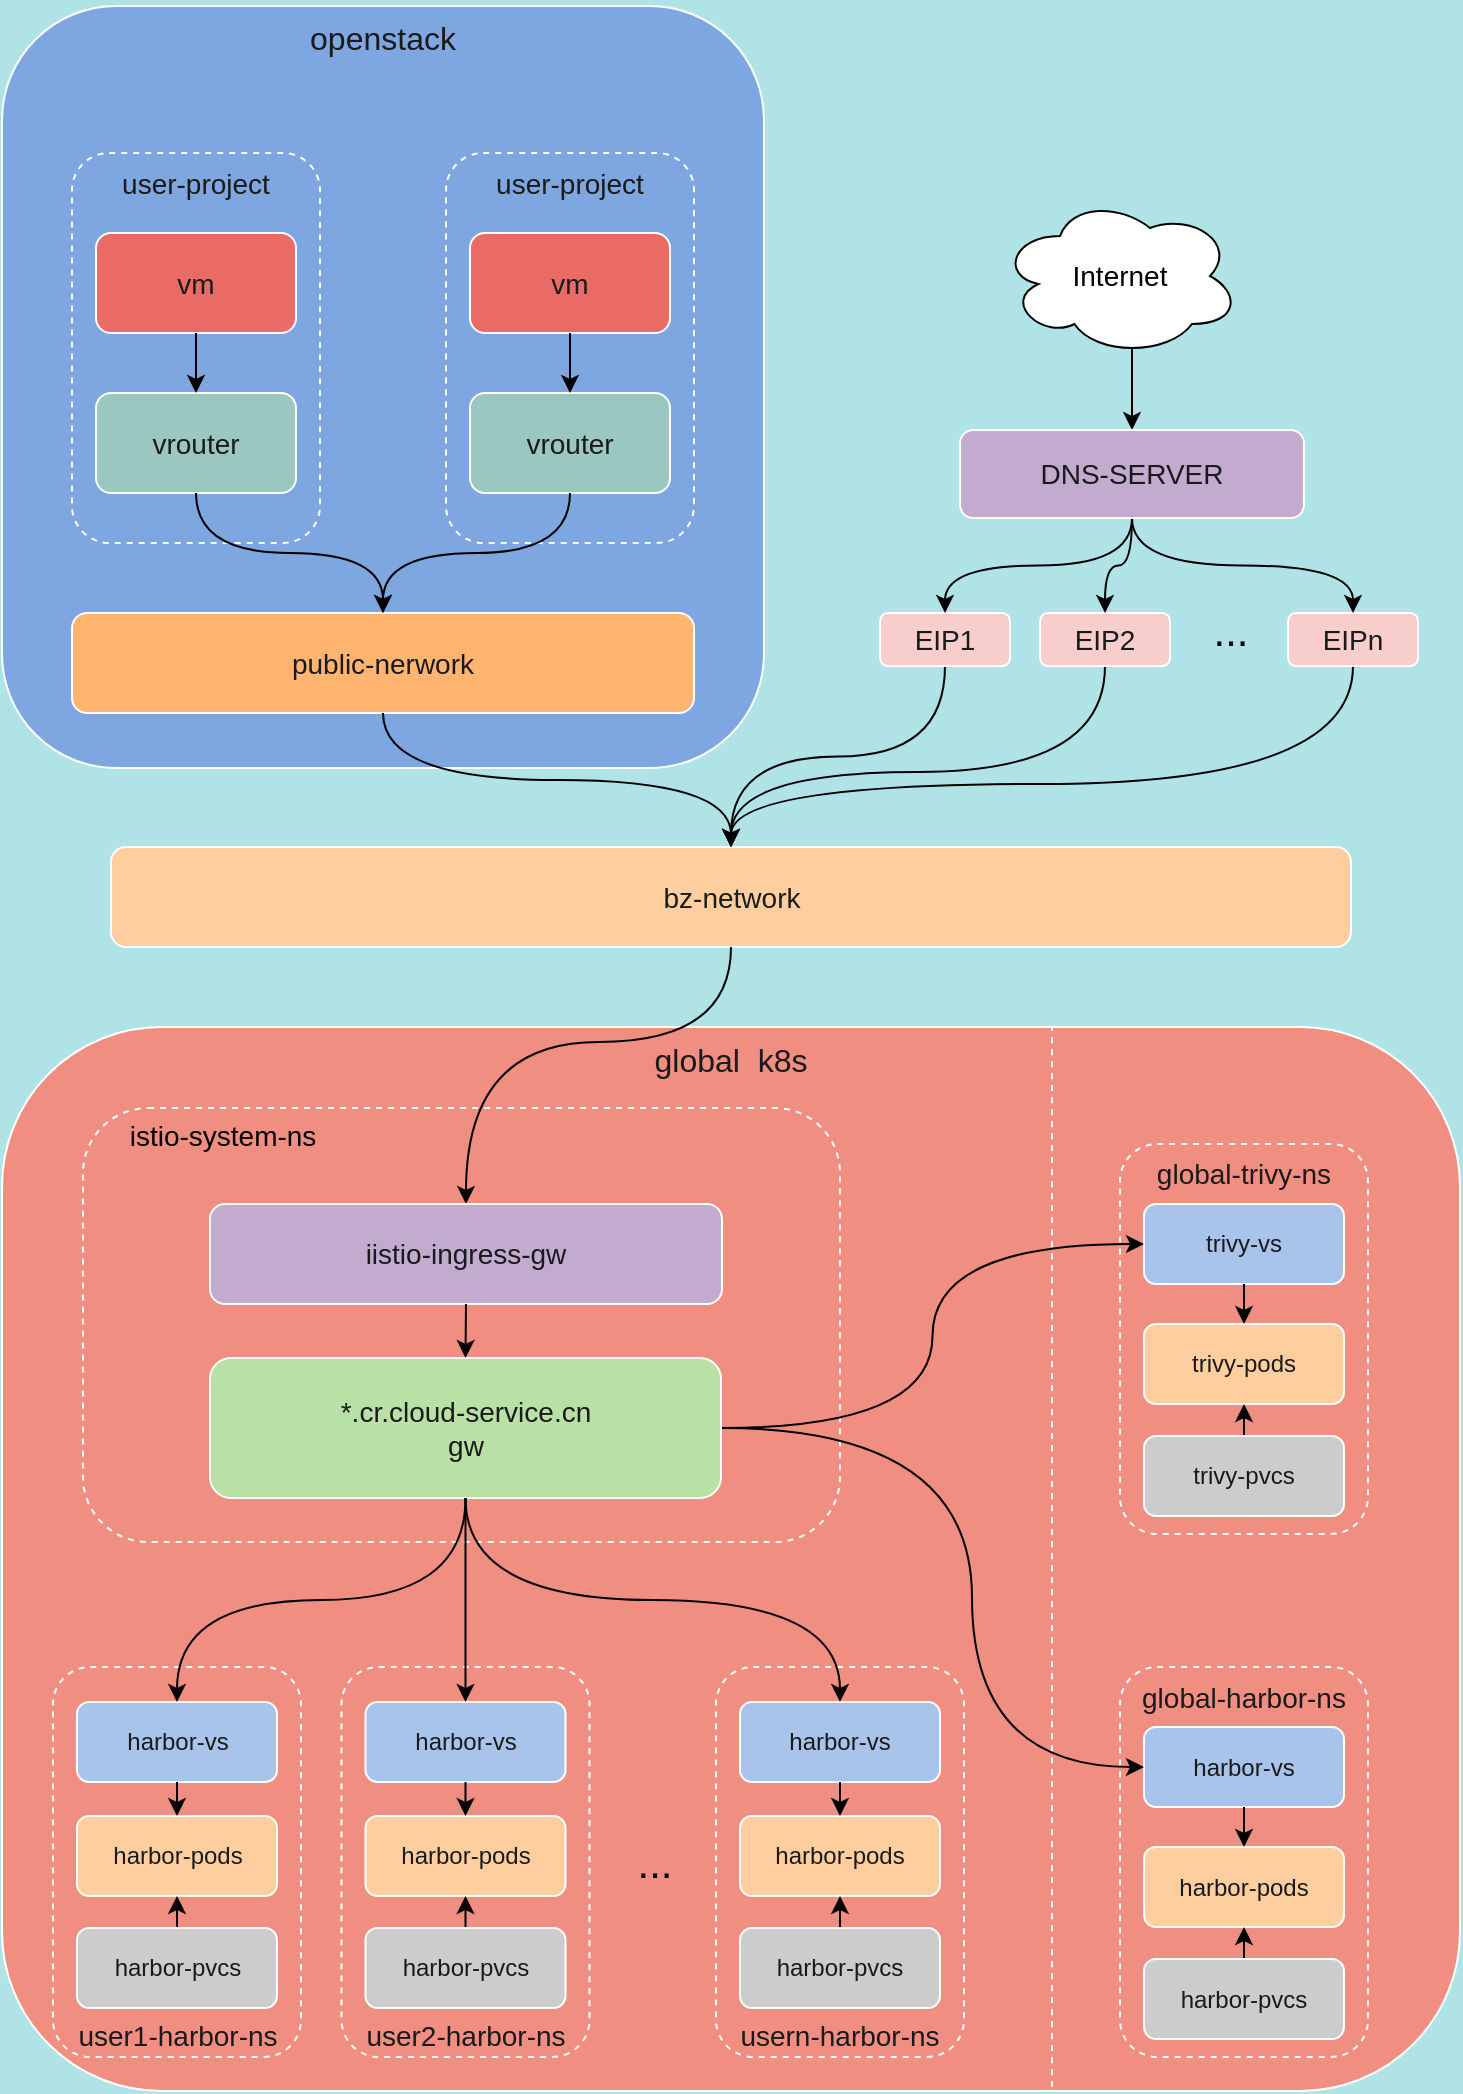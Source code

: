 <mxfile version="20.5.3" type="github">
  <diagram id="Bw5U5ilo471GasQTLUOP" name="第 1 页">
    <mxGraphModel dx="1426" dy="2053" grid="0" gridSize="10" guides="1" tooltips="1" connect="1" arrows="1" fold="1" page="0" pageScale="1" pageWidth="1169" pageHeight="827" background="#B0E3E6" math="0" shadow="0">
      <root>
        <mxCell id="0" />
        <mxCell id="1" parent="0" />
        <mxCell id="ASyyucTeVJ42tLMGHk16-154" value="" style="group" vertex="1" connectable="0" parent="1">
          <mxGeometry x="230" y="-961" width="729" height="1045.5" as="geometry" />
        </mxCell>
        <mxCell id="jF7H6Y1LhgNsABGmbEs7-26" value="global &amp;nbsp;k8s" style="rounded=1;whiteSpace=wrap;html=1;fontSize=16;verticalAlign=top;fillColor=#F08E81;strokeColor=#FFFFFF;fontColor=#1A1A1A;movable=1;resizable=1;rotatable=1;deletable=1;editable=1;connectable=1;container=0;" parent="ASyyucTeVJ42tLMGHk16-154" vertex="1">
          <mxGeometry y="513.5" width="729" height="532" as="geometry" />
        </mxCell>
        <mxCell id="jF7H6Y1LhgNsABGmbEs7-3" value="&lt;font style=&quot;font-size: 16px;&quot;&gt;openstack&lt;/font&gt;" style="whiteSpace=wrap;html=1;aspect=fixed;align=center;verticalAlign=top;rounded=1;fillColor=#7EA6E0;strokeColor=#FFFFFF;fontColor=#1A1A1A;movable=1;resizable=1;rotatable=1;deletable=1;editable=1;connectable=1;container=0;" parent="ASyyucTeVJ42tLMGHk16-154" vertex="1">
          <mxGeometry y="3" width="381" height="381" as="geometry" />
        </mxCell>
        <mxCell id="ASyyucTeVJ42tLMGHk16-22" value="..." style="text;html=1;resizable=0;autosize=1;align=center;verticalAlign=middle;points=[];fillColor=none;strokeColor=none;rounded=1;fontSize=21;horizontal=1;" vertex="1" parent="ASyyucTeVJ42tLMGHk16-154">
          <mxGeometry x="308" y="912.5" width="36" height="37" as="geometry" />
        </mxCell>
        <mxCell id="ASyyucTeVJ42tLMGHk16-31" value="" style="endArrow=none;dashed=1;html=1;rounded=1;strokeWidth=1;fontSize=8;strokeColor=#FFFFFF;curved=1;" edge="1" parent="ASyyucTeVJ42tLMGHk16-154">
          <mxGeometry width="50" height="50" relative="1" as="geometry">
            <mxPoint x="525" y="1043.5" as="sourcePoint" />
            <mxPoint x="525" y="513" as="targetPoint" />
          </mxGeometry>
        </mxCell>
        <mxCell id="ASyyucTeVJ42tLMGHk16-50" value="" style="group;rounded=1;" vertex="1" connectable="0" parent="ASyyucTeVJ42tLMGHk16-154">
          <mxGeometry x="559" y="833.5" width="124" height="195" as="geometry" />
        </mxCell>
        <mxCell id="ASyyucTeVJ42tLMGHk16-51" value="global-harbor-ns" style="rounded=1;whiteSpace=wrap;html=1;dashed=1;labelBackgroundColor=none;fontSize=14;verticalAlign=top;fillColor=none;strokeColor=#FFFFFF;fontColor=#1A1A1A;movable=1;resizable=1;rotatable=1;deletable=1;editable=1;connectable=1;container=0;" vertex="1" parent="ASyyucTeVJ42tLMGHk16-50">
          <mxGeometry width="124" height="195" as="geometry" />
        </mxCell>
        <mxCell id="ASyyucTeVJ42tLMGHk16-52" value="harbor-pods" style="rounded=1;whiteSpace=wrap;html=1;fontSize=12;fillColor=#FFCE9F;strokeColor=#FFFFFF;fontColor=#1A1A1A;movable=1;resizable=1;rotatable=1;deletable=1;editable=1;connectable=1;container=0;" vertex="1" parent="ASyyucTeVJ42tLMGHk16-50">
          <mxGeometry x="12" y="90" width="100" height="40" as="geometry" />
        </mxCell>
        <mxCell id="ASyyucTeVJ42tLMGHk16-53" style="edgeStyle=orthogonalEdgeStyle;rounded=1;orthogonalLoop=1;jettySize=auto;html=1;exitX=0.5;exitY=0;exitDx=0;exitDy=0;entryX=0.5;entryY=1;entryDx=0;entryDy=0;movable=1;resizable=1;rotatable=1;deletable=1;editable=1;connectable=1;curved=1;" edge="1" parent="ASyyucTeVJ42tLMGHk16-50" source="ASyyucTeVJ42tLMGHk16-54" target="ASyyucTeVJ42tLMGHk16-52">
          <mxGeometry relative="1" as="geometry" />
        </mxCell>
        <mxCell id="ASyyucTeVJ42tLMGHk16-54" value="harbor-pvcs" style="rounded=1;whiteSpace=wrap;html=1;fontSize=12;fillColor=#CCCCCC;strokeColor=#FFFFFF;fontColor=#1A1A1A;movable=1;resizable=1;rotatable=1;deletable=1;editable=1;connectable=1;container=0;" vertex="1" parent="ASyyucTeVJ42tLMGHk16-50">
          <mxGeometry x="12" y="146" width="100" height="40" as="geometry" />
        </mxCell>
        <mxCell id="ASyyucTeVJ42tLMGHk16-55" value="harbor-vs" style="rounded=1;whiteSpace=wrap;html=1;fontSize=12;fillColor=#A9C4EB;strokeColor=#FFFFFF;fontColor=#1A1A1A;movable=1;resizable=1;rotatable=1;deletable=1;editable=1;connectable=1;container=0;" vertex="1" parent="ASyyucTeVJ42tLMGHk16-50">
          <mxGeometry x="12" y="30" width="100" height="40" as="geometry" />
        </mxCell>
        <mxCell id="ASyyucTeVJ42tLMGHk16-56" style="edgeStyle=orthogonalEdgeStyle;rounded=1;orthogonalLoop=1;jettySize=auto;html=1;exitX=0.5;exitY=1;exitDx=0;exitDy=0;entryX=0.5;entryY=0;entryDx=0;entryDy=0;strokeColor=#000000;strokeWidth=1;fontSize=8;endArrow=classic;endFill=1;curved=1;" edge="1" parent="ASyyucTeVJ42tLMGHk16-50" source="ASyyucTeVJ42tLMGHk16-55" target="ASyyucTeVJ42tLMGHk16-52">
          <mxGeometry relative="1" as="geometry" />
        </mxCell>
        <mxCell id="ASyyucTeVJ42tLMGHk16-86" value="&lt;span style=&quot;font-size: 14px;&quot;&gt;bz-network&lt;/span&gt;" style="rounded=1;whiteSpace=wrap;html=1;fontSize=12;fillColor=#FFCE9F;strokeColor=#FFFFFF;fontColor=#1A1A1A;movable=1;resizable=1;rotatable=1;deletable=1;editable=1;connectable=1;container=0;" vertex="1" parent="ASyyucTeVJ42tLMGHk16-154">
          <mxGeometry x="54.5" y="423.5" width="620" height="50" as="geometry" />
        </mxCell>
        <mxCell id="ASyyucTeVJ42tLMGHk16-99" value="public-nerwork" style="rounded=1;whiteSpace=wrap;html=1;fontSize=14;fillColor=#FFB570;strokeColor=#FFFFFF;fontColor=#1A1A1A;movable=1;resizable=1;rotatable=1;deletable=1;editable=1;connectable=1;container=0;" vertex="1" parent="ASyyucTeVJ42tLMGHk16-154">
          <mxGeometry x="35" y="306.5" width="311" height="50" as="geometry" />
        </mxCell>
        <mxCell id="ASyyucTeVJ42tLMGHk16-101" value="" style="group" vertex="1" connectable="0" parent="ASyyucTeVJ42tLMGHk16-154">
          <mxGeometry x="35" y="76.5" width="124" height="195" as="geometry" />
        </mxCell>
        <mxCell id="ASyyucTeVJ42tLMGHk16-96" value="user-project" style="rounded=1;whiteSpace=wrap;html=1;dashed=1;labelBackgroundColor=none;fontSize=14;verticalAlign=top;fillColor=none;strokeColor=#FFFFFF;fontColor=#1A1A1A;movable=1;resizable=1;rotatable=1;deletable=1;editable=1;connectable=1;container=0;" vertex="1" parent="ASyyucTeVJ42tLMGHk16-101">
          <mxGeometry width="124" height="195" as="geometry" />
        </mxCell>
        <mxCell id="jF7H6Y1LhgNsABGmbEs7-22" value="vrouter" style="rounded=1;whiteSpace=wrap;html=1;fontSize=14;fillColor=#9AC7BF;strokeColor=#FFFFFF;fontColor=#1A1A1A;movable=1;resizable=1;rotatable=1;deletable=1;editable=1;connectable=1;container=0;" parent="ASyyucTeVJ42tLMGHk16-101" vertex="1">
          <mxGeometry x="12" y="120" width="100" height="50" as="geometry" />
        </mxCell>
        <mxCell id="ASyyucTeVJ42tLMGHk16-97" value="vm" style="rounded=1;whiteSpace=wrap;html=1;fontSize=14;fillColor=#EA6B66;strokeColor=#FFFFFF;fontColor=#1A1A1A;movable=1;resizable=1;rotatable=1;deletable=1;editable=1;connectable=1;container=0;" vertex="1" parent="ASyyucTeVJ42tLMGHk16-101">
          <mxGeometry x="12" y="40" width="100" height="50" as="geometry" />
        </mxCell>
        <mxCell id="ASyyucTeVJ42tLMGHk16-98" style="edgeStyle=orthogonalEdgeStyle;curved=1;rounded=0;orthogonalLoop=1;jettySize=auto;html=1;exitX=0.5;exitY=1;exitDx=0;exitDy=0;entryX=0.5;entryY=0;entryDx=0;entryDy=0;fontSize=14;" edge="1" parent="ASyyucTeVJ42tLMGHk16-101" source="ASyyucTeVJ42tLMGHk16-97" target="jF7H6Y1LhgNsABGmbEs7-22">
          <mxGeometry relative="1" as="geometry" />
        </mxCell>
        <mxCell id="ASyyucTeVJ42tLMGHk16-102" value="" style="group" vertex="1" connectable="0" parent="ASyyucTeVJ42tLMGHk16-154">
          <mxGeometry x="222" y="76.5" width="124" height="195" as="geometry" />
        </mxCell>
        <mxCell id="ASyyucTeVJ42tLMGHk16-103" value="user-project" style="rounded=1;whiteSpace=wrap;html=1;dashed=1;labelBackgroundColor=none;fontSize=14;verticalAlign=top;fillColor=none;strokeColor=#FFFFFF;fontColor=#1A1A1A;movable=1;resizable=1;rotatable=1;deletable=1;editable=1;connectable=1;container=0;" vertex="1" parent="ASyyucTeVJ42tLMGHk16-102">
          <mxGeometry width="124" height="195" as="geometry" />
        </mxCell>
        <mxCell id="ASyyucTeVJ42tLMGHk16-104" value="vrouter" style="rounded=1;whiteSpace=wrap;html=1;fontSize=14;fillColor=#9AC7BF;strokeColor=#FFFFFF;fontColor=#1A1A1A;movable=1;resizable=1;rotatable=1;deletable=1;editable=1;connectable=1;container=0;" vertex="1" parent="ASyyucTeVJ42tLMGHk16-102">
          <mxGeometry x="12" y="120" width="100" height="50" as="geometry" />
        </mxCell>
        <mxCell id="ASyyucTeVJ42tLMGHk16-105" value="vm" style="rounded=1;whiteSpace=wrap;html=1;fontSize=14;fillColor=#EA6B66;strokeColor=#FFFFFF;fontColor=#1A1A1A;movable=1;resizable=1;rotatable=1;deletable=1;editable=1;connectable=1;container=0;" vertex="1" parent="ASyyucTeVJ42tLMGHk16-102">
          <mxGeometry x="12" y="40" width="100" height="50" as="geometry" />
        </mxCell>
        <mxCell id="ASyyucTeVJ42tLMGHk16-106" style="edgeStyle=orthogonalEdgeStyle;curved=1;rounded=0;orthogonalLoop=1;jettySize=auto;html=1;exitX=0.5;exitY=1;exitDx=0;exitDy=0;entryX=0.5;entryY=0;entryDx=0;entryDy=0;fontSize=14;" edge="1" parent="ASyyucTeVJ42tLMGHk16-102" source="ASyyucTeVJ42tLMGHk16-105" target="ASyyucTeVJ42tLMGHk16-104">
          <mxGeometry relative="1" as="geometry" />
        </mxCell>
        <mxCell id="ASyyucTeVJ42tLMGHk16-87" style="edgeStyle=orthogonalEdgeStyle;rounded=0;orthogonalLoop=1;jettySize=auto;html=1;exitX=0.5;exitY=1;exitDx=0;exitDy=0;entryX=0.5;entryY=0;entryDx=0;entryDy=0;curved=1;" edge="1" parent="ASyyucTeVJ42tLMGHk16-154" source="ASyyucTeVJ42tLMGHk16-86" target="ASyyucTeVJ42tLMGHk16-5">
          <mxGeometry relative="1" as="geometry">
            <Array as="points">
              <mxPoint x="365" y="521" />
              <mxPoint x="232" y="521" />
            </Array>
          </mxGeometry>
        </mxCell>
        <mxCell id="ASyyucTeVJ42tLMGHk16-100" style="edgeStyle=orthogonalEdgeStyle;curved=1;rounded=0;orthogonalLoop=1;jettySize=auto;html=1;exitX=0.5;exitY=1;exitDx=0;exitDy=0;entryX=0.5;entryY=0;entryDx=0;entryDy=0;fontSize=14;" edge="1" parent="ASyyucTeVJ42tLMGHk16-154" source="ASyyucTeVJ42tLMGHk16-99" target="ASyyucTeVJ42tLMGHk16-86">
          <mxGeometry relative="1" as="geometry" />
        </mxCell>
        <mxCell id="ASyyucTeVJ42tLMGHk16-107" style="edgeStyle=orthogonalEdgeStyle;curved=1;rounded=0;orthogonalLoop=1;jettySize=auto;html=1;exitX=0.5;exitY=1;exitDx=0;exitDy=0;entryX=0.5;entryY=0;entryDx=0;entryDy=0;fontSize=14;" edge="1" parent="ASyyucTeVJ42tLMGHk16-154" source="jF7H6Y1LhgNsABGmbEs7-22" target="ASyyucTeVJ42tLMGHk16-99">
          <mxGeometry relative="1" as="geometry" />
        </mxCell>
        <mxCell id="ASyyucTeVJ42tLMGHk16-109" style="edgeStyle=orthogonalEdgeStyle;curved=1;rounded=0;orthogonalLoop=1;jettySize=auto;html=1;exitX=0.5;exitY=1;exitDx=0;exitDy=0;entryX=0.5;entryY=0;entryDx=0;entryDy=0;fontSize=14;" edge="1" parent="ASyyucTeVJ42tLMGHk16-154" source="ASyyucTeVJ42tLMGHk16-104" target="ASyyucTeVJ42tLMGHk16-99">
          <mxGeometry relative="1" as="geometry" />
        </mxCell>
        <mxCell id="ASyyucTeVJ42tLMGHk16-58" value="global-trivy-ns" style="rounded=1;whiteSpace=wrap;html=1;dashed=1;labelBackgroundColor=none;fontSize=14;verticalAlign=top;fillColor=none;strokeColor=#FFFFFF;fontColor=#1A1A1A;movable=1;resizable=1;rotatable=1;deletable=1;editable=1;connectable=1;container=0;" vertex="1" parent="ASyyucTeVJ42tLMGHk16-154">
          <mxGeometry x="559" y="572" width="124" height="195" as="geometry" />
        </mxCell>
        <mxCell id="ASyyucTeVJ42tLMGHk16-59" value="trivy-pods" style="rounded=1;whiteSpace=wrap;html=1;fontSize=12;fillColor=#FFCE9F;strokeColor=#FFFFFF;fontColor=#1A1A1A;movable=1;resizable=1;rotatable=1;deletable=1;editable=1;connectable=1;container=0;" vertex="1" parent="ASyyucTeVJ42tLMGHk16-154">
          <mxGeometry x="571" y="662" width="100" height="40" as="geometry" />
        </mxCell>
        <mxCell id="ASyyucTeVJ42tLMGHk16-60" style="edgeStyle=orthogonalEdgeStyle;rounded=1;orthogonalLoop=1;jettySize=auto;html=1;exitX=0.5;exitY=0;exitDx=0;exitDy=0;entryX=0.5;entryY=1;entryDx=0;entryDy=0;movable=1;resizable=1;rotatable=1;deletable=1;editable=1;connectable=1;curved=1;" edge="1" parent="ASyyucTeVJ42tLMGHk16-154" source="ASyyucTeVJ42tLMGHk16-61" target="ASyyucTeVJ42tLMGHk16-59">
          <mxGeometry relative="1" as="geometry" />
        </mxCell>
        <mxCell id="ASyyucTeVJ42tLMGHk16-61" value="trivy-pvcs" style="rounded=1;whiteSpace=wrap;html=1;fontSize=12;fillColor=#CCCCCC;strokeColor=#FFFFFF;fontColor=#1A1A1A;movable=1;resizable=1;rotatable=1;deletable=1;editable=1;connectable=1;container=0;" vertex="1" parent="ASyyucTeVJ42tLMGHk16-154">
          <mxGeometry x="571" y="718" width="100" height="40" as="geometry" />
        </mxCell>
        <mxCell id="ASyyucTeVJ42tLMGHk16-62" value="trivy-vs" style="rounded=1;whiteSpace=wrap;html=1;fontSize=12;fillColor=#A9C4EB;strokeColor=#FFFFFF;fontColor=#1A1A1A;movable=1;resizable=1;rotatable=1;deletable=1;editable=1;connectable=1;container=0;" vertex="1" parent="ASyyucTeVJ42tLMGHk16-154">
          <mxGeometry x="571" y="602" width="100" height="40" as="geometry" />
        </mxCell>
        <mxCell id="ASyyucTeVJ42tLMGHk16-130" value="" style="rounded=1;whiteSpace=wrap;html=1;dashed=1;labelBackgroundColor=none;fontSize=14;verticalAlign=top;fillColor=none;strokeColor=#FFFFFF;fontColor=#1A1A1A;movable=1;resizable=1;rotatable=1;deletable=1;editable=1;connectable=1;container=0;" vertex="1" parent="ASyyucTeVJ42tLMGHk16-154">
          <mxGeometry x="40.5" y="554" width="378.5" height="217" as="geometry" />
        </mxCell>
        <mxCell id="ASyyucTeVJ42tLMGHk16-63" style="edgeStyle=orthogonalEdgeStyle;rounded=1;orthogonalLoop=1;jettySize=auto;html=1;exitX=0.5;exitY=1;exitDx=0;exitDy=0;entryX=0.5;entryY=0;entryDx=0;entryDy=0;strokeColor=#000000;strokeWidth=1;fontSize=8;endArrow=classic;endFill=1;curved=1;" edge="1" parent="ASyyucTeVJ42tLMGHk16-154" source="ASyyucTeVJ42tLMGHk16-62" target="ASyyucTeVJ42tLMGHk16-59">
          <mxGeometry relative="1" as="geometry" />
        </mxCell>
        <mxCell id="ASyyucTeVJ42tLMGHk16-5" value="&lt;font style=&quot;font-size: 14px;&quot;&gt;iistio-ingress-gw&lt;/font&gt;" style="rounded=1;whiteSpace=wrap;html=1;fontSize=12;fillColor=#C3ABD0;strokeColor=#FFFFFF;fontColor=#1A1A1A;movable=1;resizable=1;rotatable=1;deletable=1;editable=1;connectable=1;container=0;" vertex="1" parent="ASyyucTeVJ42tLMGHk16-154">
          <mxGeometry x="104" y="602" width="256" height="50" as="geometry" />
        </mxCell>
        <mxCell id="ASyyucTeVJ42tLMGHk16-151" style="edgeStyle=orthogonalEdgeStyle;curved=1;rounded=0;orthogonalLoop=1;jettySize=auto;html=1;exitX=1;exitY=0.5;exitDx=0;exitDy=0;entryX=0;entryY=0.5;entryDx=0;entryDy=0;strokeColor=#000000;fontSize=14;" edge="1" parent="ASyyucTeVJ42tLMGHk16-154" source="ASyyucTeVJ42tLMGHk16-65" target="ASyyucTeVJ42tLMGHk16-62">
          <mxGeometry relative="1" as="geometry" />
        </mxCell>
        <mxCell id="ASyyucTeVJ42tLMGHk16-152" style="edgeStyle=orthogonalEdgeStyle;curved=1;rounded=0;orthogonalLoop=1;jettySize=auto;html=1;exitX=1;exitY=0.5;exitDx=0;exitDy=0;entryX=0;entryY=0.5;entryDx=0;entryDy=0;strokeColor=#000000;fontSize=14;" edge="1" parent="ASyyucTeVJ42tLMGHk16-154" source="ASyyucTeVJ42tLMGHk16-65" target="ASyyucTeVJ42tLMGHk16-55">
          <mxGeometry relative="1" as="geometry">
            <Array as="points">
              <mxPoint x="485" y="714" />
              <mxPoint x="485" y="884" />
            </Array>
          </mxGeometry>
        </mxCell>
        <mxCell id="ASyyucTeVJ42tLMGHk16-65" value="*.cr.cloud-service.cn&lt;br style=&quot;font-size: 14px;&quot;&gt;gw" style="rounded=1;whiteSpace=wrap;html=1;fontSize=14;fillColor=#B9E0A5;strokeColor=#FFFFFF;fontColor=#1A1A1A;movable=1;resizable=1;rotatable=1;deletable=1;editable=1;connectable=1;container=0;" vertex="1" parent="ASyyucTeVJ42tLMGHk16-154">
          <mxGeometry x="104" y="679" width="255.5" height="70" as="geometry" />
        </mxCell>
        <mxCell id="ASyyucTeVJ42tLMGHk16-75" style="edgeStyle=orthogonalEdgeStyle;rounded=1;orthogonalLoop=1;jettySize=auto;html=1;exitX=0.5;exitY=1;exitDx=0;exitDy=0;entryX=0.5;entryY=0;entryDx=0;entryDy=0;strokeColor=#000000;strokeWidth=1;fontSize=14;endArrow=classic;endFill=1;curved=1;" edge="1" parent="ASyyucTeVJ42tLMGHk16-154" source="ASyyucTeVJ42tLMGHk16-5" target="ASyyucTeVJ42tLMGHk16-65">
          <mxGeometry relative="1" as="geometry" />
        </mxCell>
        <mxCell id="ASyyucTeVJ42tLMGHk16-131" value="istio-system-ns" style="text;html=1;align=center;verticalAlign=middle;resizable=0;points=[];autosize=1;strokeColor=none;fillColor=none;fontSize=14;" vertex="1" parent="ASyyucTeVJ42tLMGHk16-154">
          <mxGeometry x="54.5" y="554" width="111" height="28" as="geometry" />
        </mxCell>
        <mxCell id="ASyyucTeVJ42tLMGHk16-132" value="" style="group" vertex="1" connectable="0" parent="ASyyucTeVJ42tLMGHk16-154">
          <mxGeometry x="25.5" y="833.5" width="124" height="195" as="geometry" />
        </mxCell>
        <mxCell id="-fVl2y54sio7S9Z7-DYn-5" value="user1-harbor-ns" style="rounded=1;whiteSpace=wrap;html=1;dashed=1;labelBackgroundColor=none;fontSize=14;verticalAlign=bottom;fillColor=none;strokeColor=#FFFFFF;fontColor=#1A1A1A;movable=1;resizable=1;rotatable=1;deletable=1;editable=1;connectable=1;container=0;" parent="ASyyucTeVJ42tLMGHk16-132" vertex="1">
          <mxGeometry width="124" height="195" as="geometry" />
        </mxCell>
        <mxCell id="-fVl2y54sio7S9Z7-DYn-6" value="harbor-pods" style="rounded=1;whiteSpace=wrap;html=1;fontSize=12;fillColor=#FFCE9F;strokeColor=#FFFFFF;fontColor=#1A1A1A;movable=1;resizable=1;rotatable=1;deletable=1;editable=1;connectable=1;container=0;" parent="ASyyucTeVJ42tLMGHk16-132" vertex="1">
          <mxGeometry x="12" y="74.5" width="100" height="40" as="geometry" />
        </mxCell>
        <mxCell id="-fVl2y54sio7S9Z7-DYn-12" style="edgeStyle=orthogonalEdgeStyle;rounded=1;orthogonalLoop=1;jettySize=auto;html=1;exitX=0.5;exitY=0;exitDx=0;exitDy=0;entryX=0.5;entryY=1;entryDx=0;entryDy=0;movable=1;resizable=1;rotatable=1;deletable=1;editable=1;connectable=1;curved=1;" parent="ASyyucTeVJ42tLMGHk16-132" source="-fVl2y54sio7S9Z7-DYn-7" target="-fVl2y54sio7S9Z7-DYn-6" edge="1">
          <mxGeometry relative="1" as="geometry" />
        </mxCell>
        <mxCell id="-fVl2y54sio7S9Z7-DYn-7" value="harbor-pvcs" style="rounded=1;whiteSpace=wrap;html=1;fontSize=12;fillColor=#CCCCCC;strokeColor=#FFFFFF;fontColor=#1A1A1A;movable=1;resizable=1;rotatable=1;deletable=1;editable=1;connectable=1;container=0;" parent="ASyyucTeVJ42tLMGHk16-132" vertex="1">
          <mxGeometry x="12" y="130.5" width="100" height="40" as="geometry" />
        </mxCell>
        <mxCell id="ASyyucTeVJ42tLMGHk16-33" value="harbor-vs" style="rounded=1;whiteSpace=wrap;html=1;fontSize=12;fillColor=#A9C4EB;strokeColor=#FFFFFF;fontColor=#1A1A1A;movable=1;resizable=1;rotatable=1;deletable=1;editable=1;connectable=1;container=0;" vertex="1" parent="ASyyucTeVJ42tLMGHk16-132">
          <mxGeometry x="12" y="17.5" width="100" height="40" as="geometry" />
        </mxCell>
        <mxCell id="ASyyucTeVJ42tLMGHk16-34" style="edgeStyle=orthogonalEdgeStyle;rounded=1;orthogonalLoop=1;jettySize=auto;html=1;exitX=0.5;exitY=1;exitDx=0;exitDy=0;entryX=0.5;entryY=0;entryDx=0;entryDy=0;strokeColor=#000000;strokeWidth=1;fontSize=8;endArrow=classic;endFill=1;curved=1;" edge="1" parent="ASyyucTeVJ42tLMGHk16-132" source="ASyyucTeVJ42tLMGHk16-33" target="-fVl2y54sio7S9Z7-DYn-6">
          <mxGeometry relative="1" as="geometry" />
        </mxCell>
        <mxCell id="ASyyucTeVJ42tLMGHk16-116" style="edgeStyle=orthogonalEdgeStyle;curved=1;rounded=0;orthogonalLoop=1;jettySize=auto;html=1;exitX=0.5;exitY=1;exitDx=0;exitDy=0;entryX=0.5;entryY=0;entryDx=0;entryDy=0;fontSize=14;" edge="1" parent="ASyyucTeVJ42tLMGHk16-154" source="ASyyucTeVJ42tLMGHk16-65" target="ASyyucTeVJ42tLMGHk16-33">
          <mxGeometry relative="1" as="geometry" />
        </mxCell>
        <mxCell id="ASyyucTeVJ42tLMGHk16-134" value="" style="group" vertex="1" connectable="0" parent="ASyyucTeVJ42tLMGHk16-154">
          <mxGeometry x="169.75" y="833.5" width="124" height="195" as="geometry" />
        </mxCell>
        <mxCell id="ASyyucTeVJ42tLMGHk16-135" value="user2-harbor-ns" style="rounded=1;whiteSpace=wrap;html=1;dashed=1;labelBackgroundColor=none;fontSize=14;verticalAlign=bottom;fillColor=none;strokeColor=#FFFFFF;fontColor=#1A1A1A;movable=1;resizable=1;rotatable=1;deletable=1;editable=1;connectable=1;container=0;" vertex="1" parent="ASyyucTeVJ42tLMGHk16-134">
          <mxGeometry width="124" height="195" as="geometry" />
        </mxCell>
        <mxCell id="ASyyucTeVJ42tLMGHk16-136" value="harbor-pods" style="rounded=1;whiteSpace=wrap;html=1;fontSize=12;fillColor=#FFCE9F;strokeColor=#FFFFFF;fontColor=#1A1A1A;movable=1;resizable=1;rotatable=1;deletable=1;editable=1;connectable=1;container=0;" vertex="1" parent="ASyyucTeVJ42tLMGHk16-134">
          <mxGeometry x="12" y="74.5" width="100" height="40" as="geometry" />
        </mxCell>
        <mxCell id="ASyyucTeVJ42tLMGHk16-137" style="edgeStyle=orthogonalEdgeStyle;rounded=1;orthogonalLoop=1;jettySize=auto;html=1;exitX=0.5;exitY=0;exitDx=0;exitDy=0;entryX=0.5;entryY=1;entryDx=0;entryDy=0;movable=1;resizable=1;rotatable=1;deletable=1;editable=1;connectable=1;curved=1;" edge="1" parent="ASyyucTeVJ42tLMGHk16-134" source="ASyyucTeVJ42tLMGHk16-138" target="ASyyucTeVJ42tLMGHk16-136">
          <mxGeometry relative="1" as="geometry" />
        </mxCell>
        <mxCell id="ASyyucTeVJ42tLMGHk16-138" value="harbor-pvcs" style="rounded=1;whiteSpace=wrap;html=1;fontSize=12;fillColor=#CCCCCC;strokeColor=#FFFFFF;fontColor=#1A1A1A;movable=1;resizable=1;rotatable=1;deletable=1;editable=1;connectable=1;container=0;" vertex="1" parent="ASyyucTeVJ42tLMGHk16-134">
          <mxGeometry x="12" y="130.5" width="100" height="40" as="geometry" />
        </mxCell>
        <mxCell id="ASyyucTeVJ42tLMGHk16-139" value="harbor-vs" style="rounded=1;whiteSpace=wrap;html=1;fontSize=12;fillColor=#A9C4EB;strokeColor=#FFFFFF;fontColor=#1A1A1A;movable=1;resizable=1;rotatable=1;deletable=1;editable=1;connectable=1;container=0;" vertex="1" parent="ASyyucTeVJ42tLMGHk16-134">
          <mxGeometry x="12" y="17.5" width="100" height="40" as="geometry" />
        </mxCell>
        <mxCell id="ASyyucTeVJ42tLMGHk16-140" style="edgeStyle=orthogonalEdgeStyle;rounded=1;orthogonalLoop=1;jettySize=auto;html=1;exitX=0.5;exitY=1;exitDx=0;exitDy=0;entryX=0.5;entryY=0;entryDx=0;entryDy=0;strokeColor=#000000;strokeWidth=1;fontSize=8;endArrow=classic;endFill=1;curved=1;" edge="1" parent="ASyyucTeVJ42tLMGHk16-134" source="ASyyucTeVJ42tLMGHk16-139" target="ASyyucTeVJ42tLMGHk16-136">
          <mxGeometry relative="1" as="geometry" />
        </mxCell>
        <mxCell id="ASyyucTeVJ42tLMGHk16-142" style="edgeStyle=orthogonalEdgeStyle;curved=1;rounded=0;orthogonalLoop=1;jettySize=auto;html=1;exitX=0.5;exitY=1;exitDx=0;exitDy=0;entryX=0.5;entryY=0;entryDx=0;entryDy=0;strokeColor=#000000;fontSize=14;" edge="1" parent="ASyyucTeVJ42tLMGHk16-154" source="ASyyucTeVJ42tLMGHk16-65" target="ASyyucTeVJ42tLMGHk16-139">
          <mxGeometry relative="1" as="geometry" />
        </mxCell>
        <mxCell id="ASyyucTeVJ42tLMGHk16-143" value="" style="group" vertex="1" connectable="0" parent="ASyyucTeVJ42tLMGHk16-154">
          <mxGeometry x="357" y="833.5" width="124" height="195" as="geometry" />
        </mxCell>
        <mxCell id="ASyyucTeVJ42tLMGHk16-144" value="usern-harbor-ns" style="rounded=1;whiteSpace=wrap;html=1;dashed=1;labelBackgroundColor=none;fontSize=14;verticalAlign=bottom;fillColor=none;strokeColor=#FFFFFF;fontColor=#1A1A1A;movable=1;resizable=1;rotatable=1;deletable=1;editable=1;connectable=1;container=0;" vertex="1" parent="ASyyucTeVJ42tLMGHk16-143">
          <mxGeometry width="124" height="195" as="geometry" />
        </mxCell>
        <mxCell id="ASyyucTeVJ42tLMGHk16-145" value="harbor-pods" style="rounded=1;whiteSpace=wrap;html=1;fontSize=12;fillColor=#FFCE9F;strokeColor=#FFFFFF;fontColor=#1A1A1A;movable=1;resizable=1;rotatable=1;deletable=1;editable=1;connectable=1;container=0;" vertex="1" parent="ASyyucTeVJ42tLMGHk16-143">
          <mxGeometry x="12" y="74.5" width="100" height="40" as="geometry" />
        </mxCell>
        <mxCell id="ASyyucTeVJ42tLMGHk16-146" style="edgeStyle=orthogonalEdgeStyle;rounded=1;orthogonalLoop=1;jettySize=auto;html=1;exitX=0.5;exitY=0;exitDx=0;exitDy=0;entryX=0.5;entryY=1;entryDx=0;entryDy=0;movable=1;resizable=1;rotatable=1;deletable=1;editable=1;connectable=1;curved=1;" edge="1" parent="ASyyucTeVJ42tLMGHk16-143" source="ASyyucTeVJ42tLMGHk16-147" target="ASyyucTeVJ42tLMGHk16-145">
          <mxGeometry relative="1" as="geometry" />
        </mxCell>
        <mxCell id="ASyyucTeVJ42tLMGHk16-147" value="harbor-pvcs" style="rounded=1;whiteSpace=wrap;html=1;fontSize=12;fillColor=#CCCCCC;strokeColor=#FFFFFF;fontColor=#1A1A1A;movable=1;resizable=1;rotatable=1;deletable=1;editable=1;connectable=1;container=0;" vertex="1" parent="ASyyucTeVJ42tLMGHk16-143">
          <mxGeometry x="12" y="130.5" width="100" height="40" as="geometry" />
        </mxCell>
        <mxCell id="ASyyucTeVJ42tLMGHk16-148" value="harbor-vs" style="rounded=1;whiteSpace=wrap;html=1;fontSize=12;fillColor=#A9C4EB;strokeColor=#FFFFFF;fontColor=#1A1A1A;movable=1;resizable=1;rotatable=1;deletable=1;editable=1;connectable=1;container=0;" vertex="1" parent="ASyyucTeVJ42tLMGHk16-143">
          <mxGeometry x="12" y="17.5" width="100" height="40" as="geometry" />
        </mxCell>
        <mxCell id="ASyyucTeVJ42tLMGHk16-149" style="edgeStyle=orthogonalEdgeStyle;rounded=1;orthogonalLoop=1;jettySize=auto;html=1;exitX=0.5;exitY=1;exitDx=0;exitDy=0;entryX=0.5;entryY=0;entryDx=0;entryDy=0;strokeColor=#000000;strokeWidth=1;fontSize=8;endArrow=classic;endFill=1;curved=1;" edge="1" parent="ASyyucTeVJ42tLMGHk16-143" source="ASyyucTeVJ42tLMGHk16-148" target="ASyyucTeVJ42tLMGHk16-145">
          <mxGeometry relative="1" as="geometry" />
        </mxCell>
        <mxCell id="ASyyucTeVJ42tLMGHk16-150" style="edgeStyle=orthogonalEdgeStyle;curved=1;rounded=0;orthogonalLoop=1;jettySize=auto;html=1;exitX=0.5;exitY=1;exitDx=0;exitDy=0;entryX=0.5;entryY=0;entryDx=0;entryDy=0;strokeColor=#000000;fontSize=14;" edge="1" parent="ASyyucTeVJ42tLMGHk16-154" source="ASyyucTeVJ42tLMGHk16-65" target="ASyyucTeVJ42tLMGHk16-148">
          <mxGeometry relative="1" as="geometry" />
        </mxCell>
        <mxCell id="ASyyucTeVJ42tLMGHk16-229" style="edgeStyle=orthogonalEdgeStyle;curved=1;rounded=0;orthogonalLoop=1;jettySize=auto;html=1;exitX=0.55;exitY=0.95;exitDx=0;exitDy=0;exitPerimeter=0;entryX=0.5;entryY=0;entryDx=0;entryDy=0;strokeColor=#000000;fontSize=14;" edge="1" parent="ASyyucTeVJ42tLMGHk16-154" source="ASyyucTeVJ42tLMGHk16-155" target="ASyyucTeVJ42tLMGHk16-228">
          <mxGeometry relative="1" as="geometry" />
        </mxCell>
        <mxCell id="ASyyucTeVJ42tLMGHk16-155" value="Internet" style="ellipse;shape=cloud;whiteSpace=wrap;html=1;fontSize=14;fillColor=#FFFFFF;" vertex="1" parent="ASyyucTeVJ42tLMGHk16-154">
          <mxGeometry x="499" y="98" width="120" height="80" as="geometry" />
        </mxCell>
        <mxCell id="ASyyucTeVJ42tLMGHk16-233" style="edgeStyle=orthogonalEdgeStyle;curved=1;rounded=0;orthogonalLoop=1;jettySize=auto;html=1;exitX=0.5;exitY=1;exitDx=0;exitDy=0;entryX=0.5;entryY=0;entryDx=0;entryDy=0;strokeColor=#000000;fontSize=14;" edge="1" parent="ASyyucTeVJ42tLMGHk16-154" source="ASyyucTeVJ42tLMGHk16-156" target="ASyyucTeVJ42tLMGHk16-86">
          <mxGeometry relative="1" as="geometry" />
        </mxCell>
        <mxCell id="ASyyucTeVJ42tLMGHk16-156" value="EIP1" style="rounded=1;whiteSpace=wrap;html=1;fontSize=14;fillColor=#F8CECC;strokeColor=#FFFFFF;fontColor=#1A1A1A;movable=1;resizable=1;rotatable=1;deletable=1;editable=1;connectable=1;container=0;" vertex="1" parent="ASyyucTeVJ42tLMGHk16-154">
          <mxGeometry x="439" y="306.5" width="65" height="26.5" as="geometry" />
        </mxCell>
        <mxCell id="ASyyucTeVJ42tLMGHk16-236" style="edgeStyle=orthogonalEdgeStyle;curved=1;rounded=0;orthogonalLoop=1;jettySize=auto;html=1;exitX=0.5;exitY=1;exitDx=0;exitDy=0;entryX=0.5;entryY=0;entryDx=0;entryDy=0;strokeColor=#000000;fontSize=14;" edge="1" parent="ASyyucTeVJ42tLMGHk16-154" source="ASyyucTeVJ42tLMGHk16-157" target="ASyyucTeVJ42tLMGHk16-86">
          <mxGeometry relative="1" as="geometry">
            <Array as="points">
              <mxPoint x="552" y="386" />
              <mxPoint x="365" y="386" />
            </Array>
          </mxGeometry>
        </mxCell>
        <mxCell id="ASyyucTeVJ42tLMGHk16-157" value="EIP2" style="rounded=1;whiteSpace=wrap;html=1;fontSize=14;fillColor=#F8CECC;strokeColor=#FFFFFF;fontColor=#1A1A1A;movable=1;resizable=1;rotatable=1;deletable=1;editable=1;connectable=1;container=0;" vertex="1" parent="ASyyucTeVJ42tLMGHk16-154">
          <mxGeometry x="519" y="306.5" width="65" height="26.5" as="geometry" />
        </mxCell>
        <mxCell id="ASyyucTeVJ42tLMGHk16-237" style="edgeStyle=orthogonalEdgeStyle;curved=1;rounded=0;orthogonalLoop=1;jettySize=auto;html=1;exitX=0.5;exitY=1;exitDx=0;exitDy=0;entryX=0.5;entryY=0;entryDx=0;entryDy=0;strokeColor=#000000;fontSize=14;" edge="1" parent="ASyyucTeVJ42tLMGHk16-154" source="ASyyucTeVJ42tLMGHk16-226" target="ASyyucTeVJ42tLMGHk16-86">
          <mxGeometry relative="1" as="geometry">
            <Array as="points">
              <mxPoint x="676" y="392" />
              <mxPoint x="365" y="392" />
            </Array>
          </mxGeometry>
        </mxCell>
        <mxCell id="ASyyucTeVJ42tLMGHk16-226" value="EIPn" style="rounded=1;whiteSpace=wrap;html=1;fontSize=14;fillColor=#F8CECC;strokeColor=#FFFFFF;fontColor=#1A1A1A;movable=1;resizable=1;rotatable=1;deletable=1;editable=1;connectable=1;container=0;" vertex="1" parent="ASyyucTeVJ42tLMGHk16-154">
          <mxGeometry x="643" y="306.5" width="65" height="26.5" as="geometry" />
        </mxCell>
        <mxCell id="ASyyucTeVJ42tLMGHk16-227" value="..." style="text;html=1;resizable=0;autosize=1;align=center;verticalAlign=middle;points=[];fillColor=none;strokeColor=none;rounded=1;fontSize=21;horizontal=1;" vertex="1" parent="ASyyucTeVJ42tLMGHk16-154">
          <mxGeometry x="596" y="296" width="36" height="37" as="geometry" />
        </mxCell>
        <mxCell id="ASyyucTeVJ42tLMGHk16-230" style="edgeStyle=orthogonalEdgeStyle;curved=1;rounded=0;orthogonalLoop=1;jettySize=auto;html=1;exitX=0.5;exitY=1;exitDx=0;exitDy=0;entryX=0.5;entryY=0;entryDx=0;entryDy=0;strokeColor=#000000;fontSize=14;" edge="1" parent="ASyyucTeVJ42tLMGHk16-154" source="ASyyucTeVJ42tLMGHk16-228" target="ASyyucTeVJ42tLMGHk16-156">
          <mxGeometry relative="1" as="geometry" />
        </mxCell>
        <mxCell id="ASyyucTeVJ42tLMGHk16-231" style="edgeStyle=orthogonalEdgeStyle;curved=1;rounded=0;orthogonalLoop=1;jettySize=auto;html=1;exitX=0.5;exitY=1;exitDx=0;exitDy=0;entryX=0.5;entryY=0;entryDx=0;entryDy=0;strokeColor=#000000;fontSize=14;" edge="1" parent="ASyyucTeVJ42tLMGHk16-154" source="ASyyucTeVJ42tLMGHk16-228" target="ASyyucTeVJ42tLMGHk16-157">
          <mxGeometry relative="1" as="geometry" />
        </mxCell>
        <mxCell id="ASyyucTeVJ42tLMGHk16-232" style="edgeStyle=orthogonalEdgeStyle;curved=1;rounded=0;orthogonalLoop=1;jettySize=auto;html=1;exitX=0.5;exitY=1;exitDx=0;exitDy=0;entryX=0.5;entryY=0;entryDx=0;entryDy=0;strokeColor=#000000;fontSize=14;" edge="1" parent="ASyyucTeVJ42tLMGHk16-154" source="ASyyucTeVJ42tLMGHk16-228" target="ASyyucTeVJ42tLMGHk16-226">
          <mxGeometry relative="1" as="geometry" />
        </mxCell>
        <mxCell id="ASyyucTeVJ42tLMGHk16-228" value="DNS-SERVER" style="rounded=1;whiteSpace=wrap;html=1;fontSize=14;fillColor=#C3ABD0;strokeColor=#FFFFFF;fontColor=#1A1A1A;movable=1;resizable=1;rotatable=1;deletable=1;editable=1;connectable=1;container=0;" vertex="1" parent="ASyyucTeVJ42tLMGHk16-154">
          <mxGeometry x="479" y="215" width="172" height="44" as="geometry" />
        </mxCell>
      </root>
    </mxGraphModel>
  </diagram>
</mxfile>
